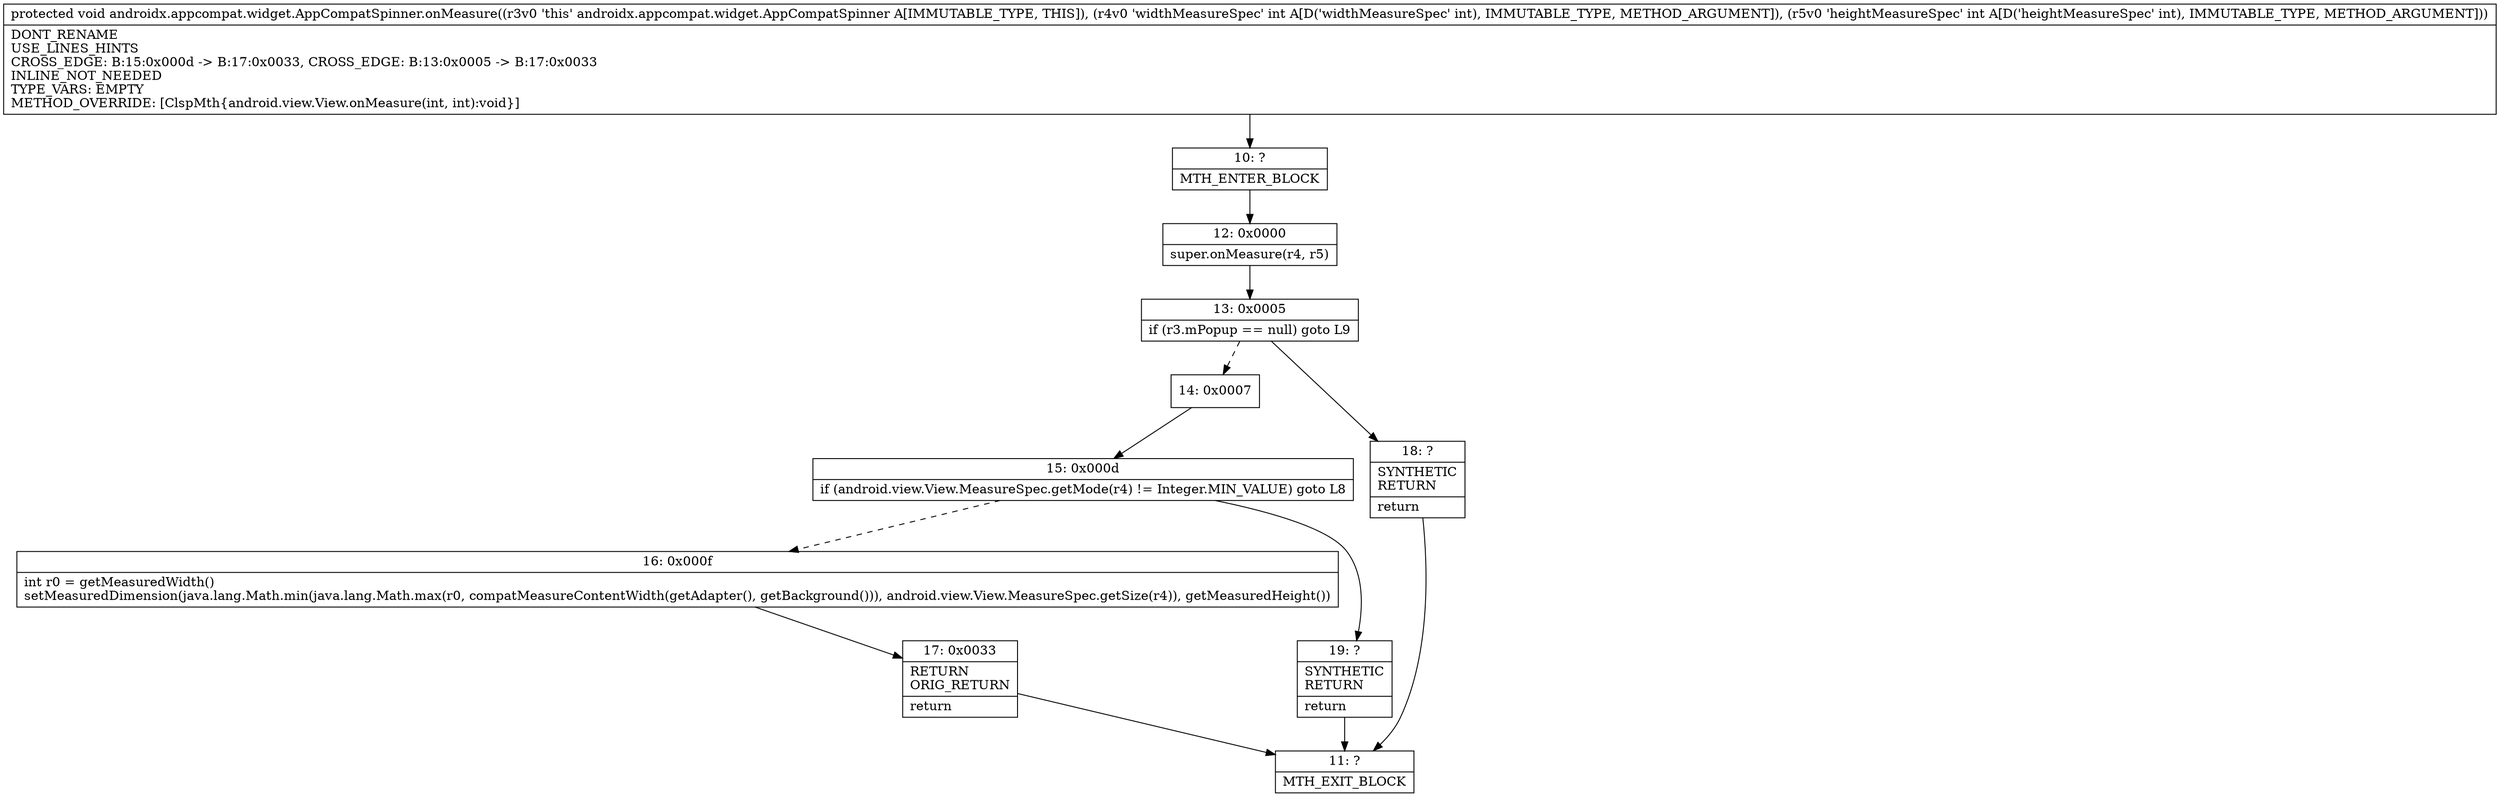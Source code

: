 digraph "CFG forandroidx.appcompat.widget.AppCompatSpinner.onMeasure(II)V" {
Node_10 [shape=record,label="{10\:\ ?|MTH_ENTER_BLOCK\l}"];
Node_12 [shape=record,label="{12\:\ 0x0000|super.onMeasure(r4, r5)\l}"];
Node_13 [shape=record,label="{13\:\ 0x0005|if (r3.mPopup == null) goto L9\l}"];
Node_14 [shape=record,label="{14\:\ 0x0007}"];
Node_15 [shape=record,label="{15\:\ 0x000d|if (android.view.View.MeasureSpec.getMode(r4) != Integer.MIN_VALUE) goto L8\l}"];
Node_16 [shape=record,label="{16\:\ 0x000f|int r0 = getMeasuredWidth()\lsetMeasuredDimension(java.lang.Math.min(java.lang.Math.max(r0, compatMeasureContentWidth(getAdapter(), getBackground())), android.view.View.MeasureSpec.getSize(r4)), getMeasuredHeight())\l}"];
Node_17 [shape=record,label="{17\:\ 0x0033|RETURN\lORIG_RETURN\l|return\l}"];
Node_11 [shape=record,label="{11\:\ ?|MTH_EXIT_BLOCK\l}"];
Node_19 [shape=record,label="{19\:\ ?|SYNTHETIC\lRETURN\l|return\l}"];
Node_18 [shape=record,label="{18\:\ ?|SYNTHETIC\lRETURN\l|return\l}"];
MethodNode[shape=record,label="{protected void androidx.appcompat.widget.AppCompatSpinner.onMeasure((r3v0 'this' androidx.appcompat.widget.AppCompatSpinner A[IMMUTABLE_TYPE, THIS]), (r4v0 'widthMeasureSpec' int A[D('widthMeasureSpec' int), IMMUTABLE_TYPE, METHOD_ARGUMENT]), (r5v0 'heightMeasureSpec' int A[D('heightMeasureSpec' int), IMMUTABLE_TYPE, METHOD_ARGUMENT]))  | DONT_RENAME\lUSE_LINES_HINTS\lCROSS_EDGE: B:15:0x000d \-\> B:17:0x0033, CROSS_EDGE: B:13:0x0005 \-\> B:17:0x0033\lINLINE_NOT_NEEDED\lTYPE_VARS: EMPTY\lMETHOD_OVERRIDE: [ClspMth\{android.view.View.onMeasure(int, int):void\}]\l}"];
MethodNode -> Node_10;Node_10 -> Node_12;
Node_12 -> Node_13;
Node_13 -> Node_14[style=dashed];
Node_13 -> Node_18;
Node_14 -> Node_15;
Node_15 -> Node_16[style=dashed];
Node_15 -> Node_19;
Node_16 -> Node_17;
Node_17 -> Node_11;
Node_19 -> Node_11;
Node_18 -> Node_11;
}

